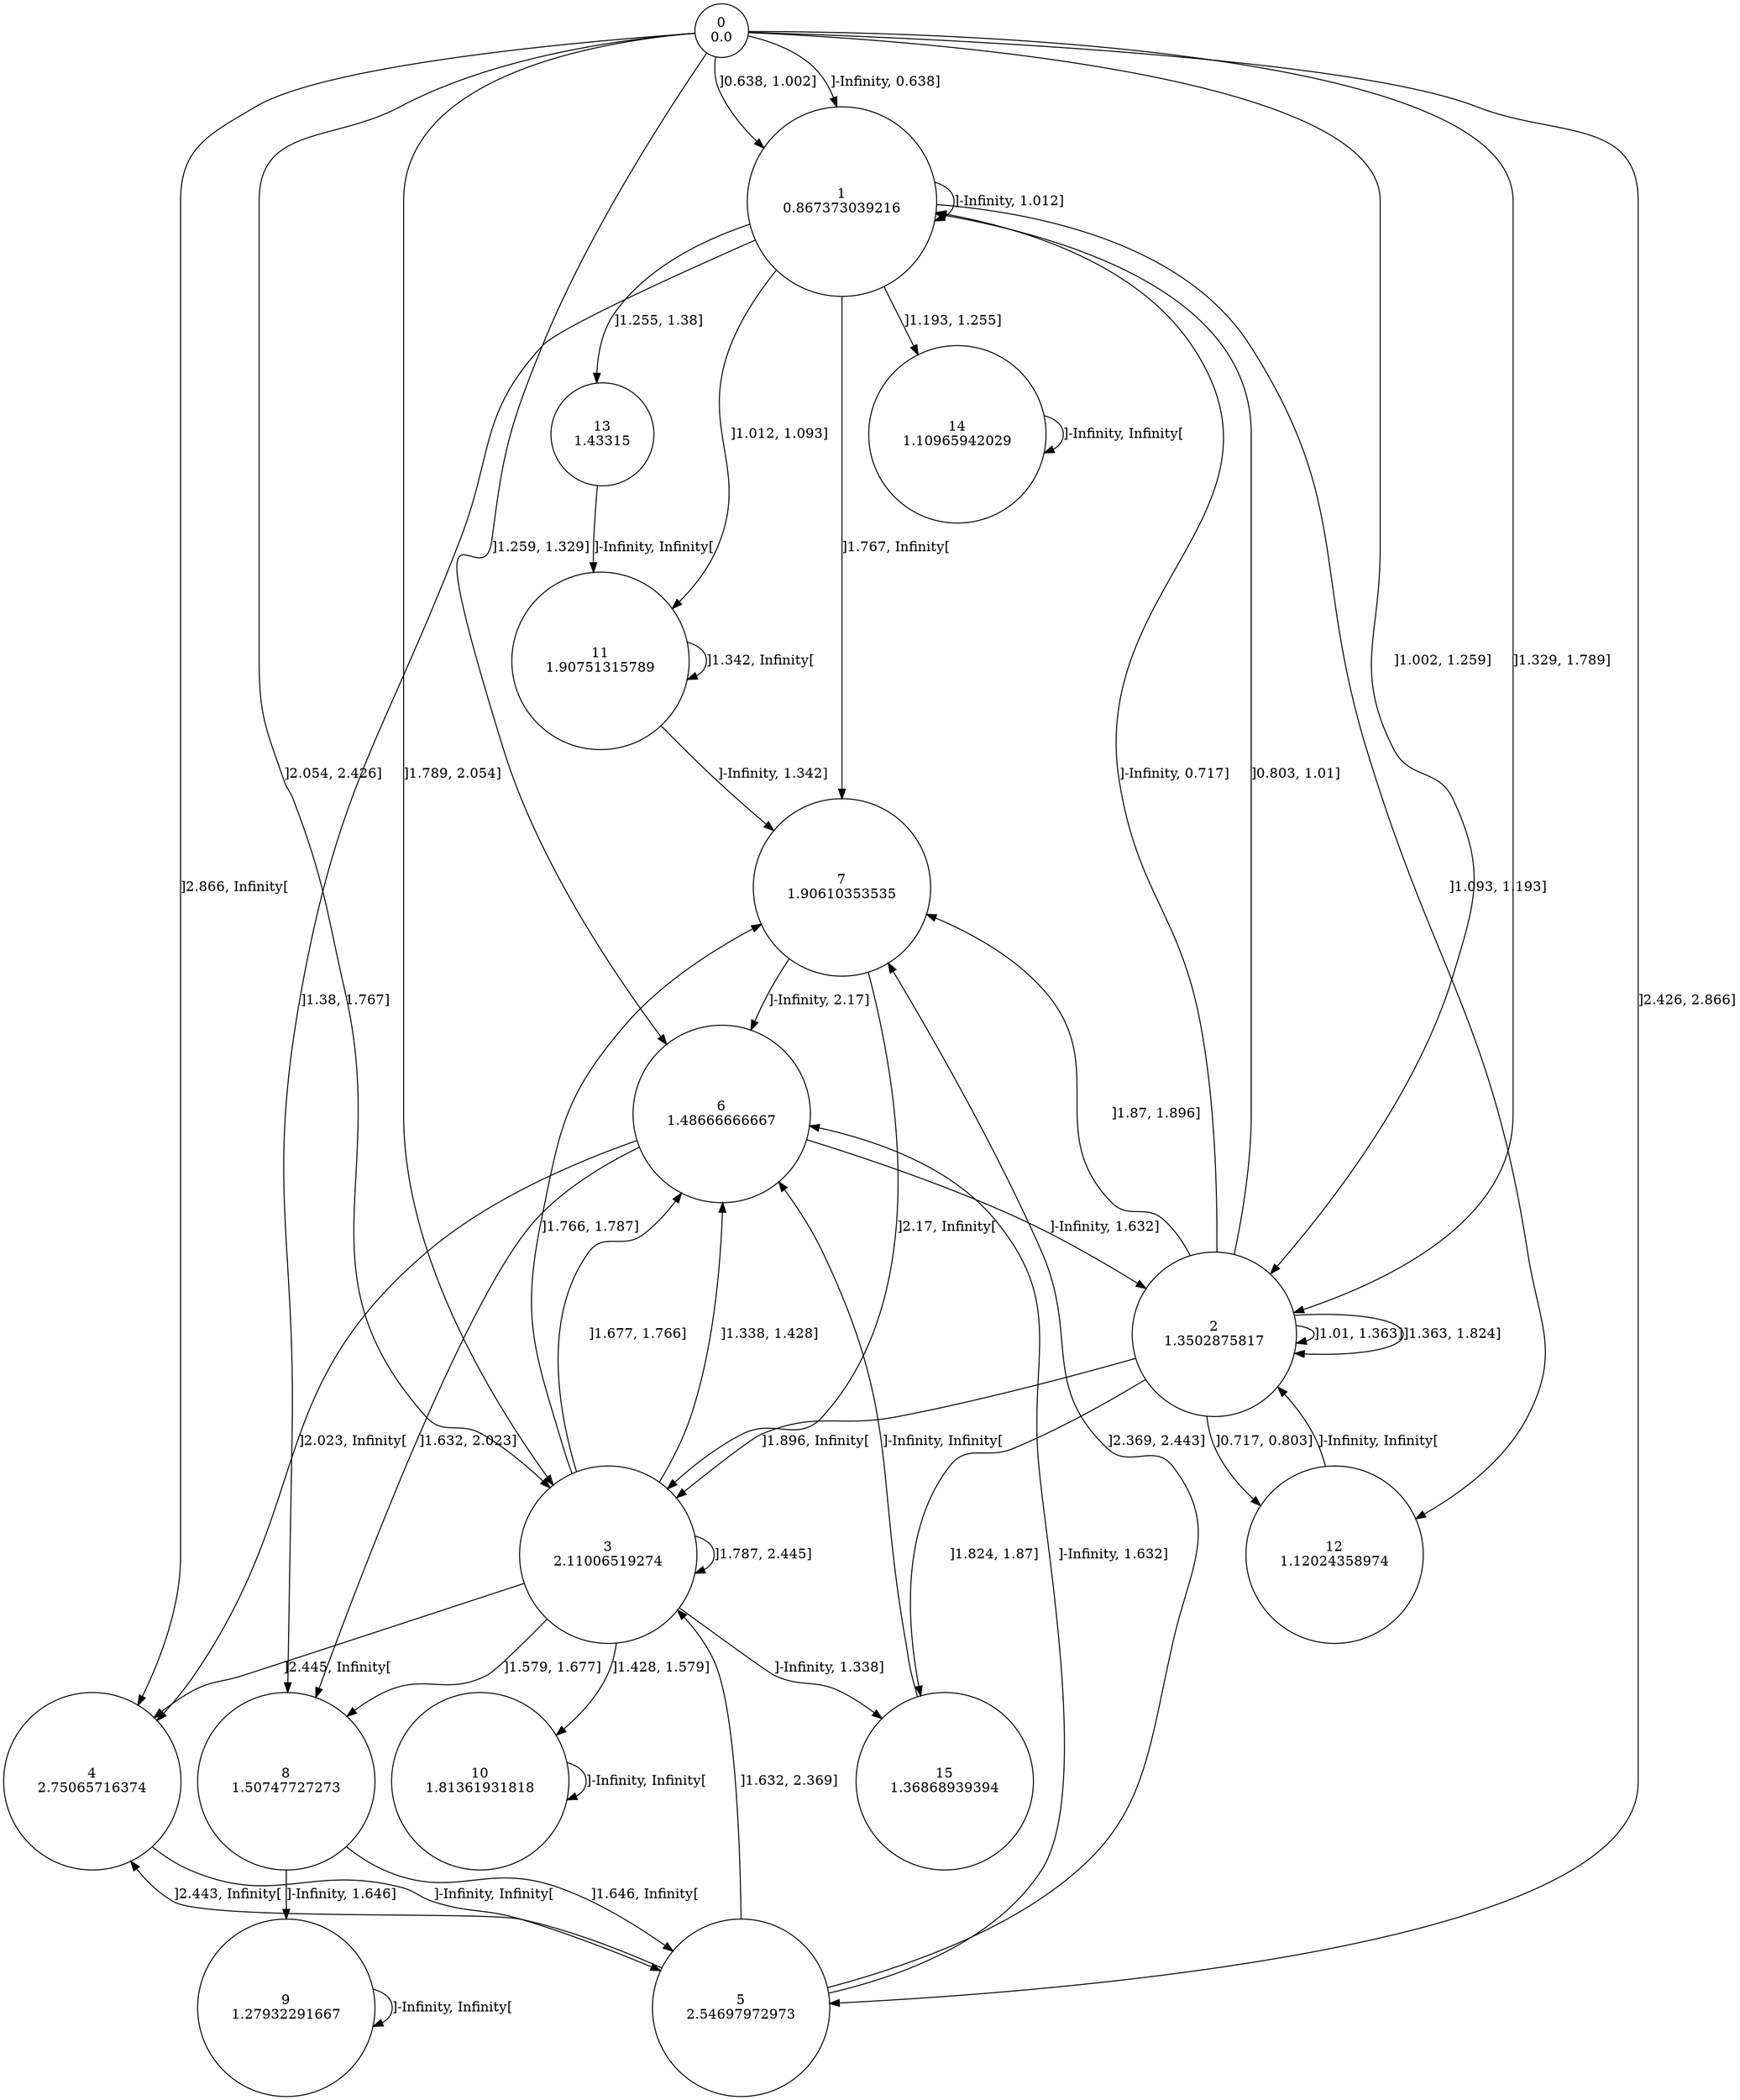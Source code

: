 digraph a {
0 [shape=circle, label="0\n0.0"];
	0 -> 1 [label="]-Infinity, 0.638]"];
	0 -> 1 [label="]0.638, 1.002]"];
	0 -> 2 [label="]1.002, 1.259]"];
	0 -> 6 [label="]1.259, 1.329]"];
	0 -> 2 [label="]1.329, 1.789]"];
	0 -> 3 [label="]1.789, 2.054]"];
	0 -> 3 [label="]2.054, 2.426]"];
	0 -> 5 [label="]2.426, 2.866]"];
	0 -> 4 [label="]2.866, Infinity["];
1 [shape=circle, label="1\n0.867373039216"];
	1 -> 1 [label="]-Infinity, 1.012]"];
	1 -> 11 [label="]1.012, 1.093]"];
	1 -> 12 [label="]1.093, 1.193]"];
	1 -> 14 [label="]1.193, 1.255]"];
	1 -> 13 [label="]1.255, 1.38]"];
	1 -> 8 [label="]1.38, 1.767]"];
	1 -> 7 [label="]1.767, Infinity["];
2 [shape=circle, label="2\n1.3502875817"];
	2 -> 1 [label="]-Infinity, 0.717]"];
	2 -> 12 [label="]0.717, 0.803]"];
	2 -> 1 [label="]0.803, 1.01]"];
	2 -> 2 [label="]1.01, 1.363]"];
	2 -> 2 [label="]1.363, 1.824]"];
	2 -> 15 [label="]1.824, 1.87]"];
	2 -> 7 [label="]1.87, 1.896]"];
	2 -> 3 [label="]1.896, Infinity["];
3 [shape=circle, label="3\n2.11006519274"];
	3 -> 15 [label="]-Infinity, 1.338]"];
	3 -> 6 [label="]1.338, 1.428]"];
	3 -> 10 [label="]1.428, 1.579]"];
	3 -> 8 [label="]1.579, 1.677]"];
	3 -> 6 [label="]1.677, 1.766]"];
	3 -> 7 [label="]1.766, 1.787]"];
	3 -> 3 [label="]1.787, 2.445]"];
	3 -> 4 [label="]2.445, Infinity["];
4 [shape=circle, label="4\n2.75065716374"];
	4 -> 5 [label="]-Infinity, Infinity["];
5 [shape=circle, label="5\n2.54697972973"];
	5 -> 6 [label="]-Infinity, 1.632]"];
	5 -> 3 [label="]1.632, 2.369]"];
	5 -> 7 [label="]2.369, 2.443]"];
	5 -> 4 [label="]2.443, Infinity["];
6 [shape=circle, label="6\n1.48666666667"];
	6 -> 2 [label="]-Infinity, 1.632]"];
	6 -> 8 [label="]1.632, 2.023]"];
	6 -> 4 [label="]2.023, Infinity["];
7 [shape=circle, label="7\n1.90610353535"];
	7 -> 6 [label="]-Infinity, 2.17]"];
	7 -> 3 [label="]2.17, Infinity["];
8 [shape=circle, label="8\n1.50747727273"];
	8 -> 9 [label="]-Infinity, 1.646]"];
	8 -> 5 [label="]1.646, Infinity["];
9 [shape=circle, label="9\n1.27932291667"];
	9 -> 9 [label="]-Infinity, Infinity["];
10 [shape=circle, label="10\n1.81361931818"];
	10 -> 10 [label="]-Infinity, Infinity["];
11 [shape=circle, label="11\n1.90751315789"];
	11 -> 7 [label="]-Infinity, 1.342]"];
	11 -> 11 [label="]1.342, Infinity["];
12 [shape=circle, label="12\n1.12024358974"];
	12 -> 2 [label="]-Infinity, Infinity["];
13 [shape=circle, label="13\n1.43315"];
	13 -> 11 [label="]-Infinity, Infinity["];
14 [shape=circle, label="14\n1.10965942029"];
	14 -> 14 [label="]-Infinity, Infinity["];
15 [shape=circle, label="15\n1.36868939394"];
	15 -> 6 [label="]-Infinity, Infinity["];
}